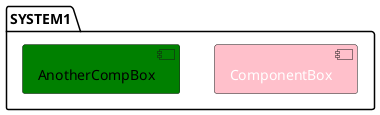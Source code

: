 {
  "sha1": "ipsvx7xuh41y83fsve0lfw1wsnssrvf",
  "insertion": {
    "when": "2024-06-03T18:59:31.078Z",
    "user": "plantuml@gmail.com"
  }
}
@startuml
hide stereotype
skinparam component {
    backgroundColor<<1>> Pink
    backgroundColor<<2>> Green
    FontColor<<1>> White
    FontColor<<2>> Black
}
 
package "SYSTEM1" {
 
[ComponentBox] <<1>>
[AnotherCompBox] <<2>>
@enduml
